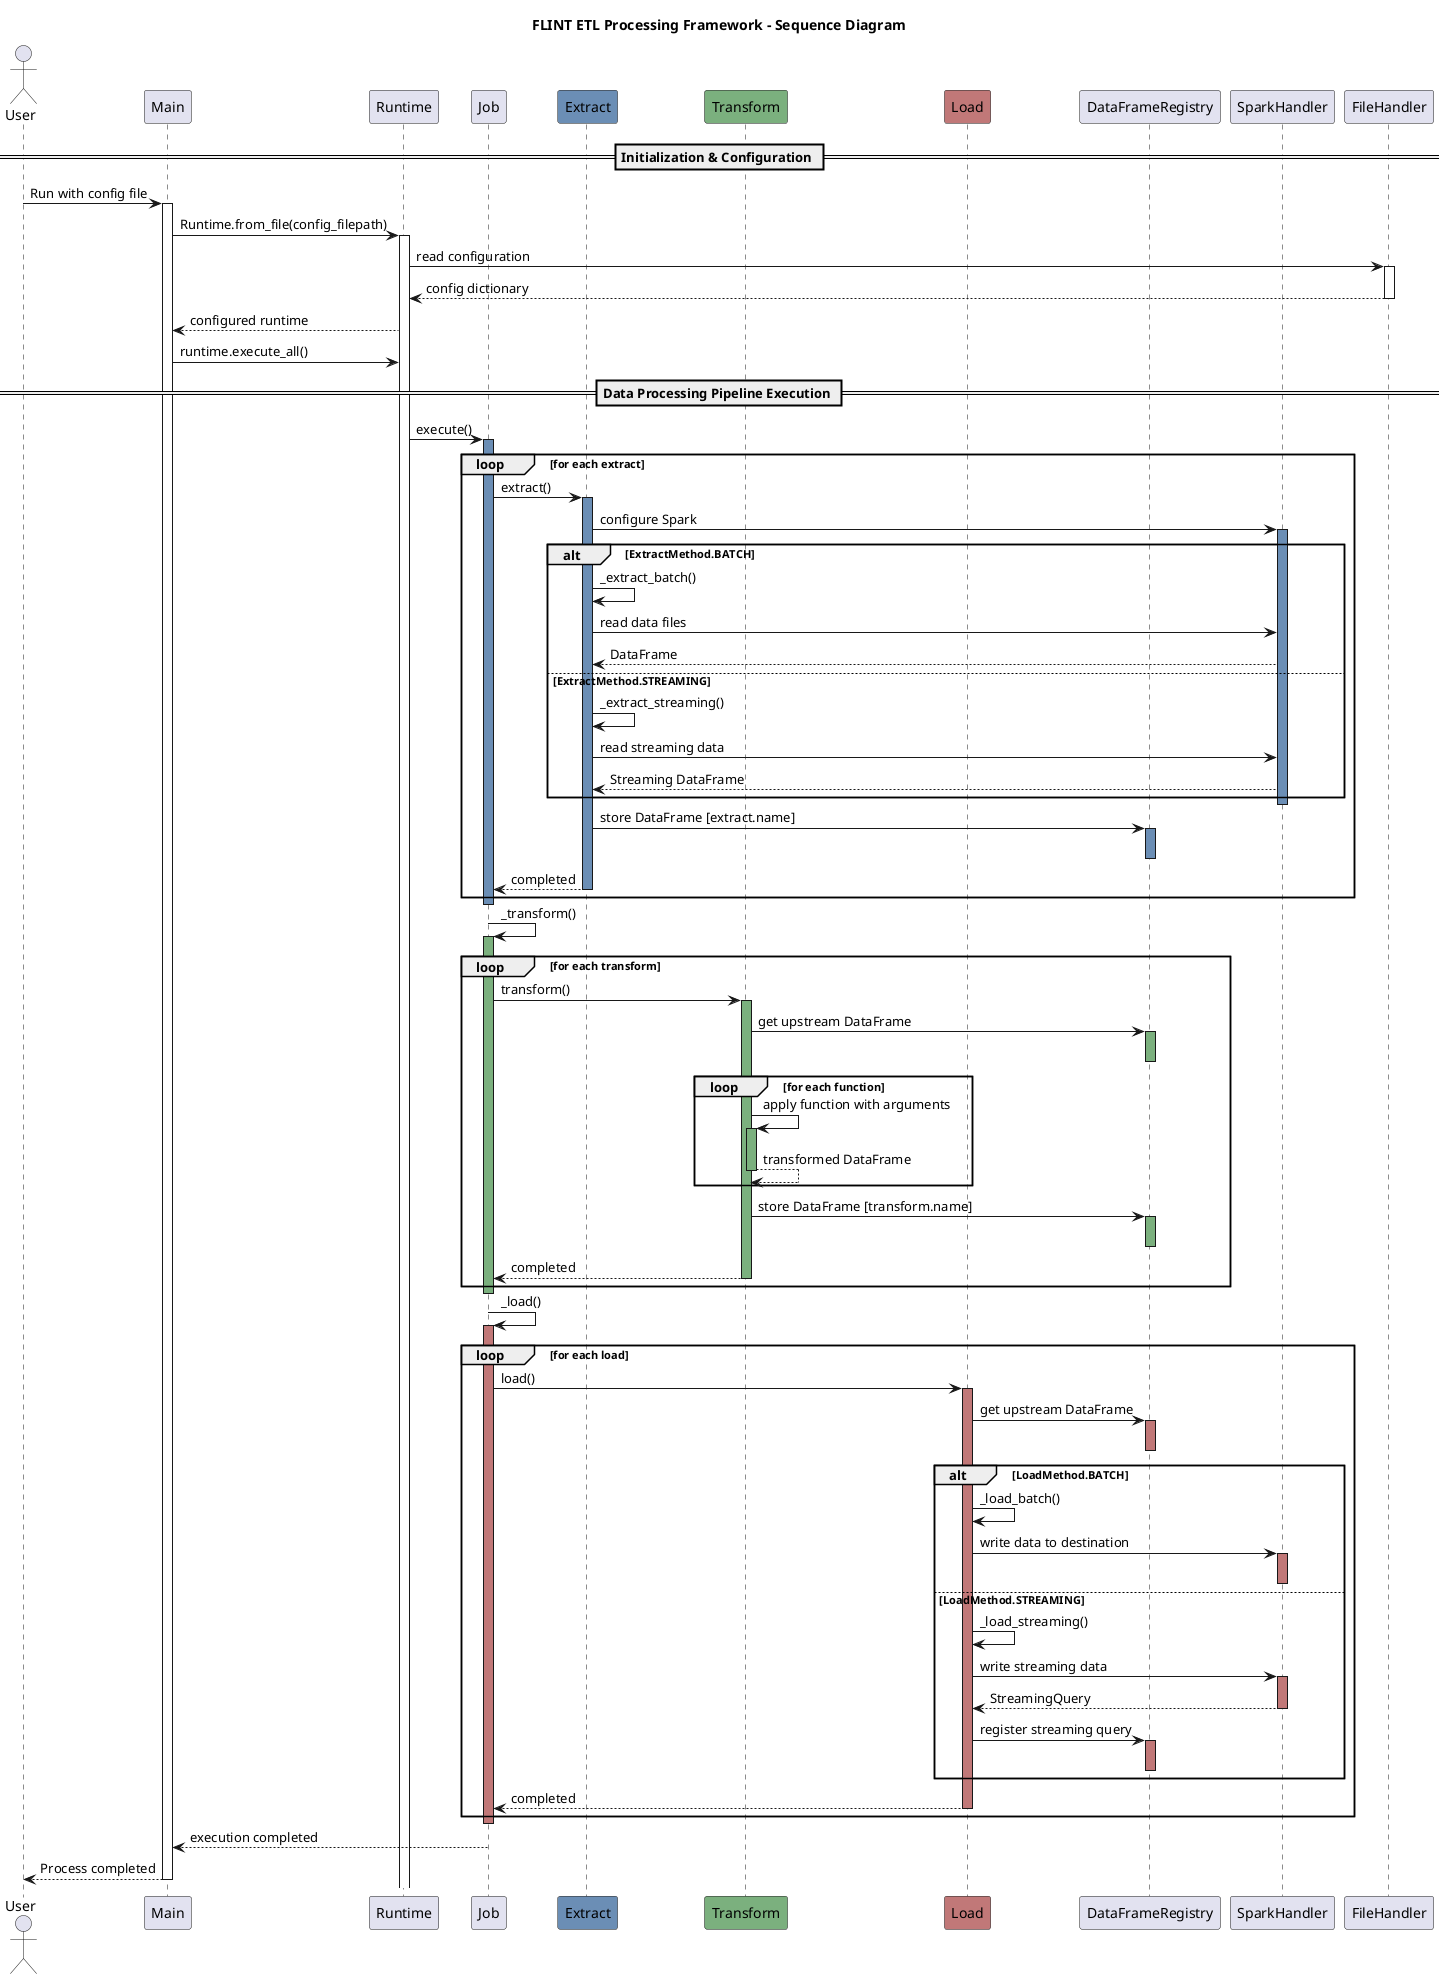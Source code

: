 @startuml sequence_diagram
title FLINT ETL Processing Framework - Sequence Diagram

!define EXTRACT_COLOR #6B8EB5 
!define TRANSFORM_COLOR #7BB07E
!define LOAD_COLOR #C17878


actor User
participant "Main" as Main
participant "Runtime" as Runtime
participant "Job" as Job
participant "Extract" as Extract EXTRACT_COLOR
participant "Transform" as Transform TRANSFORM_COLOR
participant "Load" as Load LOAD_COLOR
participant "DataFrameRegistry" as Registry
participant "SparkHandler" as Spark
participant "FileHandler" as FileHandler

== Initialization & Configuration ==
User -> Main: Run with config file
activate Main
Main -> Runtime: Runtime.from_file(config_filepath)
activate Runtime

Runtime -> FileHandler: read configuration
activate FileHandler
FileHandler --> Runtime: config dictionary
deactivate FileHandler

Runtime --> Main: configured runtime
Main -> Runtime: runtime.execute_all()

== Data Processing Pipeline Execution ==
Runtime -> Job: execute()
activate Job EXTRACT_COLOR

loop for each extract
    Job -> Extract: extract()
    activate Extract EXTRACT_COLOR
    Extract -> Spark: configure Spark
    activate Spark EXTRACT_COLOR
    
    alt ExtractMethod.BATCH
        Extract -> Extract: _extract_batch()
        Extract -> Spark: read data files
        Spark --> Extract: DataFrame
    else ExtractMethod.STREAMING
        Extract -> Extract: _extract_streaming()
        Extract -> Spark: read streaming data
        Spark --> Extract: Streaming DataFrame
    end
    
    deactivate Spark
    Extract -> Registry: store DataFrame [extract.name]
    activate Registry EXTRACT_COLOR
    deactivate Registry
    Extract --> Job: completed
    deactivate Extract
end
deactivate Job

Job -> Job: _transform()
activate Job TRANSFORM_COLOR

loop for each transform
    Job -> Transform: transform()
    activate Transform TRANSFORM_COLOR
    Transform -> Registry: get upstream DataFrame
    activate Registry TRANSFORM_COLOR
    deactivate Registry
    
    loop for each function
        Transform -> Transform: apply function with arguments
        activate Transform TRANSFORM_COLOR
        Transform --> Transform: transformed DataFrame
        deactivate Transform
    end
    
    Transform -> Registry: store DataFrame [transform.name]
    activate Registry TRANSFORM_COLOR
    deactivate Registry
    Transform --> Job: completed
    deactivate Transform
end
deactivate Job

Job -> Job: _load()
activate Job LOAD_COLOR

loop for each load
    Job -> Load: load()
    activate Load LOAD_COLOR
    Load -> Registry: get upstream DataFrame
    activate Registry LOAD_COLOR
    deactivate Registry
    
    alt LoadMethod.BATCH
        Load -> Load: _load_batch()
        Load -> Spark: write data to destination
        activate Spark LOAD_COLOR
        deactivate Spark
    else LoadMethod.STREAMING
        Load -> Load: _load_streaming()
        Load -> Spark: write streaming data
        activate Spark LOAD_COLOR
        Spark --> Load: StreamingQuery
        deactivate Spark
        Load -> Registry: register streaming query
        activate Registry LOAD_COLOR
        deactivate Registry
    end
    
    Load --> Job: completed
    deactivate Load
end

deactivate Job
Job --> Main: execution completed
deactivate Job

Main --> User: Process completed
deactivate Main

@enduml